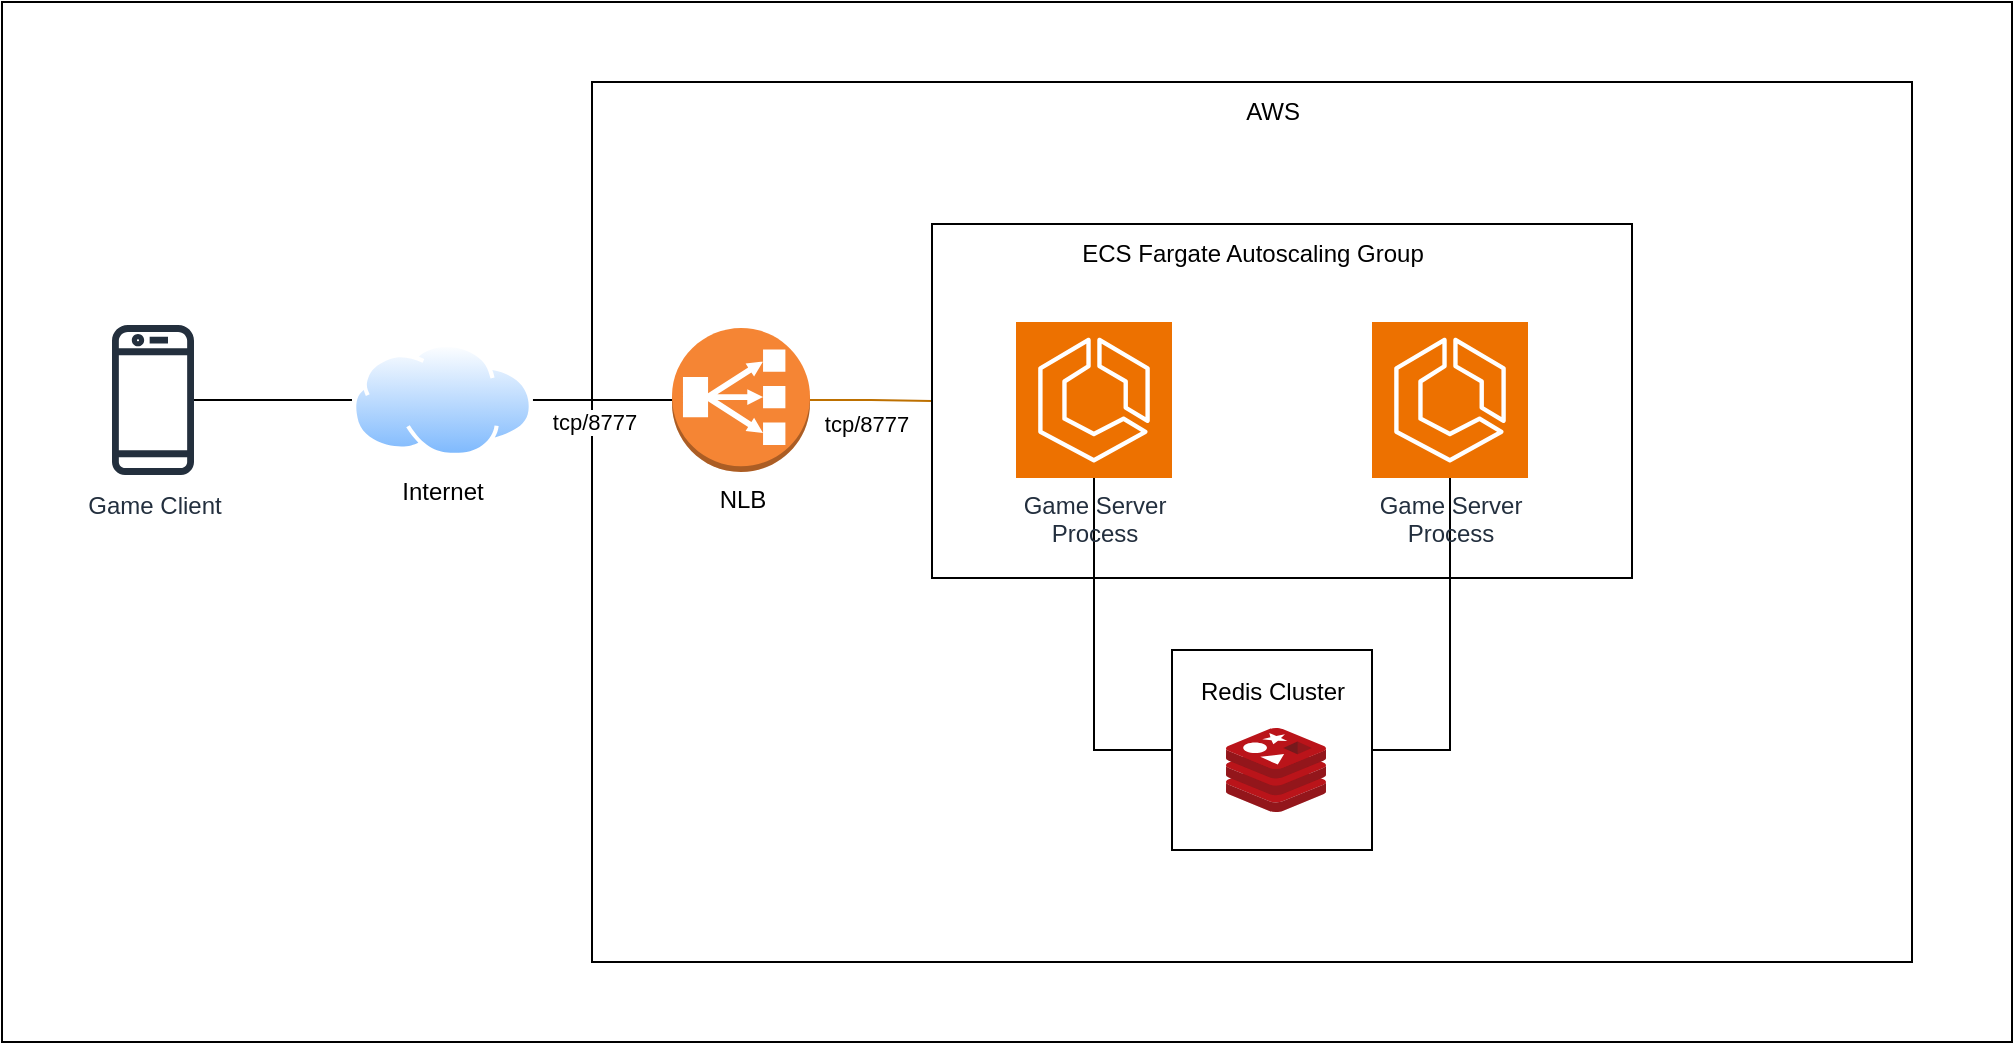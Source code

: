 <mxfile version="24.7.16">
  <diagram name="Page-1" id="822b0af5-4adb-64df-f703-e8dfc1f81529">
    <mxGraphModel dx="1151" dy="914" grid="1" gridSize="10" guides="1" tooltips="1" connect="1" arrows="1" fold="1" page="1" pageScale="1" pageWidth="1100" pageHeight="850" background="none" math="0" shadow="0">
      <root>
        <mxCell id="0" />
        <mxCell id="1" parent="0" />
        <mxCell id="oOcDQRxdE2XJ66OAbeFX-16" value="" style="rounded=0;whiteSpace=wrap;html=1;fillColor=none;" vertex="1" parent="1">
          <mxGeometry x="650" y="324" width="100" height="100" as="geometry" />
        </mxCell>
        <mxCell id="oOcDQRxdE2XJ66OAbeFX-6" value="" style="rounded=0;whiteSpace=wrap;html=1;fillColor=none;" vertex="1" parent="1">
          <mxGeometry x="360" y="40" width="660" height="440" as="geometry" />
        </mxCell>
        <mxCell id="oOcDQRxdE2XJ66OAbeFX-4" style="edgeStyle=orthogonalEdgeStyle;rounded=0;orthogonalLoop=1;jettySize=auto;html=1;entryX=0;entryY=0.5;entryDx=0;entryDy=0;endArrow=none;endFill=0;" edge="1" parent="1" source="oOcDQRxdE2XJ66OAbeFX-2" target="oOcDQRxdE2XJ66OAbeFX-3">
          <mxGeometry relative="1" as="geometry" />
        </mxCell>
        <mxCell id="oOcDQRxdE2XJ66OAbeFX-2" value="Game Client" style="sketch=0;outlineConnect=0;fontColor=#232F3E;gradientColor=none;fillColor=#232F3D;strokeColor=none;dashed=0;verticalLabelPosition=bottom;verticalAlign=top;align=center;html=1;fontSize=12;fontStyle=0;aspect=fixed;pointerEvents=1;shape=mxgraph.aws4.mobile_client;" vertex="1" parent="1">
          <mxGeometry x="120" y="160" width="41" height="78" as="geometry" />
        </mxCell>
        <mxCell id="oOcDQRxdE2XJ66OAbeFX-3" value="Internet" style="image;aspect=fixed;perimeter=ellipsePerimeter;html=1;align=center;shadow=0;dashed=0;spacingTop=3;image=img/lib/active_directory/internet_cloud.svg;" vertex="1" parent="1">
          <mxGeometry x="240" y="170.5" width="90.48" height="57" as="geometry" />
        </mxCell>
        <mxCell id="oOcDQRxdE2XJ66OAbeFX-13" style="edgeStyle=orthogonalEdgeStyle;rounded=0;orthogonalLoop=1;jettySize=auto;html=1;exitX=1;exitY=0.5;exitDx=0;exitDy=0;exitPerimeter=0;endArrow=none;endFill=0;fillColor=#f0a30a;strokeColor=#BD7000;" edge="1" parent="1" source="oOcDQRxdE2XJ66OAbeFX-5" target="oOcDQRxdE2XJ66OAbeFX-9">
          <mxGeometry relative="1" as="geometry" />
        </mxCell>
        <mxCell id="oOcDQRxdE2XJ66OAbeFX-21" value="tcp/8777" style="edgeLabel;html=1;align=center;verticalAlign=middle;resizable=0;points=[];" vertex="1" connectable="0" parent="oOcDQRxdE2XJ66OAbeFX-13">
          <mxGeometry x="-0.111" y="-3" relative="1" as="geometry">
            <mxPoint y="9" as="offset" />
          </mxGeometry>
        </mxCell>
        <mxCell id="oOcDQRxdE2XJ66OAbeFX-5" value="NLB" style="outlineConnect=0;dashed=0;verticalLabelPosition=bottom;verticalAlign=top;align=center;html=1;shape=mxgraph.aws3.classic_load_balancer;fillColor=#F58534;gradientColor=none;" vertex="1" parent="1">
          <mxGeometry x="400" y="163" width="69" height="72" as="geometry" />
        </mxCell>
        <mxCell id="oOcDQRxdE2XJ66OAbeFX-9" value="" style="rounded=0;whiteSpace=wrap;html=1;fillColor=none;" vertex="1" parent="1">
          <mxGeometry x="530" y="111" width="350" height="177" as="geometry" />
        </mxCell>
        <mxCell id="oOcDQRxdE2XJ66OAbeFX-10" value="ECS Fargate Autoscaling Group" style="text;html=1;align=center;verticalAlign=middle;resizable=0;points=[];autosize=1;strokeColor=none;fillColor=none;" vertex="1" parent="1">
          <mxGeometry x="595" y="111" width="190" height="30" as="geometry" />
        </mxCell>
        <mxCell id="oOcDQRxdE2XJ66OAbeFX-18" style="edgeStyle=orthogonalEdgeStyle;rounded=0;orthogonalLoop=1;jettySize=auto;html=1;exitX=0.5;exitY=1;exitDx=0;exitDy=0;exitPerimeter=0;entryX=0;entryY=0.5;entryDx=0;entryDy=0;endArrow=none;endFill=0;" edge="1" parent="1" source="oOcDQRxdE2XJ66OAbeFX-12" target="oOcDQRxdE2XJ66OAbeFX-16">
          <mxGeometry relative="1" as="geometry" />
        </mxCell>
        <mxCell id="oOcDQRxdE2XJ66OAbeFX-12" value="Game Server&lt;br&gt;Process" style="sketch=0;points=[[0,0,0],[0.25,0,0],[0.5,0,0],[0.75,0,0],[1,0,0],[0,1,0],[0.25,1,0],[0.5,1,0],[0.75,1,0],[1,1,0],[0,0.25,0],[0,0.5,0],[0,0.75,0],[1,0.25,0],[1,0.5,0],[1,0.75,0]];outlineConnect=0;fontColor=#232F3E;fillColor=#ED7100;strokeColor=#ffffff;dashed=0;verticalLabelPosition=bottom;verticalAlign=top;align=center;html=1;fontSize=12;fontStyle=0;aspect=fixed;shape=mxgraph.aws4.resourceIcon;resIcon=mxgraph.aws4.ecs;" vertex="1" parent="1">
          <mxGeometry x="572" y="160" width="78" height="78" as="geometry" />
        </mxCell>
        <mxCell id="oOcDQRxdE2XJ66OAbeFX-19" style="edgeStyle=orthogonalEdgeStyle;rounded=0;orthogonalLoop=1;jettySize=auto;html=1;exitX=0.5;exitY=1;exitDx=0;exitDy=0;exitPerimeter=0;entryX=1;entryY=0.5;entryDx=0;entryDy=0;endArrow=none;endFill=0;" edge="1" parent="1" source="oOcDQRxdE2XJ66OAbeFX-14" target="oOcDQRxdE2XJ66OAbeFX-16">
          <mxGeometry relative="1" as="geometry" />
        </mxCell>
        <mxCell id="oOcDQRxdE2XJ66OAbeFX-14" value="Game Server&lt;br&gt;Process" style="sketch=0;points=[[0,0,0],[0.25,0,0],[0.5,0,0],[0.75,0,0],[1,0,0],[0,1,0],[0.25,1,0],[0.5,1,0],[0.75,1,0],[1,1,0],[0,0.25,0],[0,0.5,0],[0,0.75,0],[1,0.25,0],[1,0.5,0],[1,0.75,0]];outlineConnect=0;fontColor=#232F3E;fillColor=#ED7100;strokeColor=#ffffff;dashed=0;verticalLabelPosition=bottom;verticalAlign=top;align=center;html=1;fontSize=12;fontStyle=0;aspect=fixed;shape=mxgraph.aws4.resourceIcon;resIcon=mxgraph.aws4.ecs;" vertex="1" parent="1">
          <mxGeometry x="750" y="160" width="78" height="78" as="geometry" />
        </mxCell>
        <mxCell id="oOcDQRxdE2XJ66OAbeFX-15" value="" style="image;sketch=0;aspect=fixed;html=1;points=[];align=center;fontSize=12;image=img/lib/mscae/Cache_Redis_Product.svg;" vertex="1" parent="1">
          <mxGeometry x="677" y="363" width="50" height="42" as="geometry" />
        </mxCell>
        <mxCell id="oOcDQRxdE2XJ66OAbeFX-17" value="Redis Cluster" style="text;html=1;align=center;verticalAlign=middle;resizable=0;points=[];autosize=1;strokeColor=none;fillColor=none;" vertex="1" parent="1">
          <mxGeometry x="650" y="330" width="100" height="30" as="geometry" />
        </mxCell>
        <mxCell id="oOcDQRxdE2XJ66OAbeFX-20" style="edgeStyle=orthogonalEdgeStyle;rounded=0;orthogonalLoop=1;jettySize=auto;html=1;exitX=1;exitY=0.5;exitDx=0;exitDy=0;entryX=0;entryY=0.5;entryDx=0;entryDy=0;entryPerimeter=0;endArrow=none;endFill=0;" edge="1" parent="1" source="oOcDQRxdE2XJ66OAbeFX-3" target="oOcDQRxdE2XJ66OAbeFX-5">
          <mxGeometry relative="1" as="geometry" />
        </mxCell>
        <mxCell id="oOcDQRxdE2XJ66OAbeFX-22" value="tcp/8777" style="edgeLabel;html=1;align=center;verticalAlign=middle;resizable=0;points=[];" vertex="1" connectable="0" parent="oOcDQRxdE2XJ66OAbeFX-20">
          <mxGeometry x="-0.502" y="-1" relative="1" as="geometry">
            <mxPoint x="13" y="10" as="offset" />
          </mxGeometry>
        </mxCell>
        <mxCell id="oOcDQRxdE2XJ66OAbeFX-23" value="AWS" style="text;html=1;align=center;verticalAlign=middle;resizable=0;points=[];autosize=1;strokeColor=none;fillColor=none;" vertex="1" parent="1">
          <mxGeometry x="675" y="40" width="50" height="30" as="geometry" />
        </mxCell>
        <mxCell id="oOcDQRxdE2XJ66OAbeFX-24" value="" style="rounded=0;whiteSpace=wrap;html=1;fillColor=none;" vertex="1" parent="1">
          <mxGeometry x="65" width="1005" height="520" as="geometry" />
        </mxCell>
      </root>
    </mxGraphModel>
  </diagram>
</mxfile>
